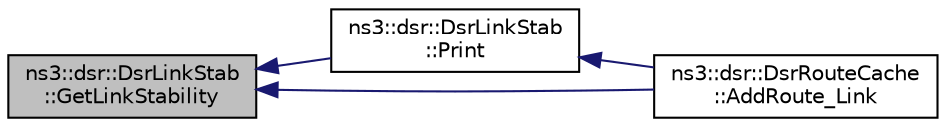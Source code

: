 digraph "ns3::dsr::DsrLinkStab::GetLinkStability"
{
  edge [fontname="Helvetica",fontsize="10",labelfontname="Helvetica",labelfontsize="10"];
  node [fontname="Helvetica",fontsize="10",shape=record];
  rankdir="LR";
  Node1 [label="ns3::dsr::DsrLinkStab\l::GetLinkStability",height=0.2,width=0.4,color="black", fillcolor="grey75", style="filled", fontcolor="black"];
  Node1 -> Node2 [dir="back",color="midnightblue",fontsize="10",style="solid"];
  Node2 [label="ns3::dsr::DsrLinkStab\l::Print",height=0.2,width=0.4,color="black", fillcolor="white", style="filled",URL="$da/d49/classns3_1_1dsr_1_1DsrLinkStab.html#a85d36534071d879ef4536cdf0c78cc19"];
  Node2 -> Node3 [dir="back",color="midnightblue",fontsize="10",style="solid"];
  Node3 [label="ns3::dsr::DsrRouteCache\l::AddRoute_Link",height=0.2,width=0.4,color="black", fillcolor="white", style="filled",URL="$df/d3d/classns3_1_1dsr_1_1DsrRouteCache.html#a75cc32c929563b2a44ad73b2fda9c577"];
  Node1 -> Node3 [dir="back",color="midnightblue",fontsize="10",style="solid"];
}

